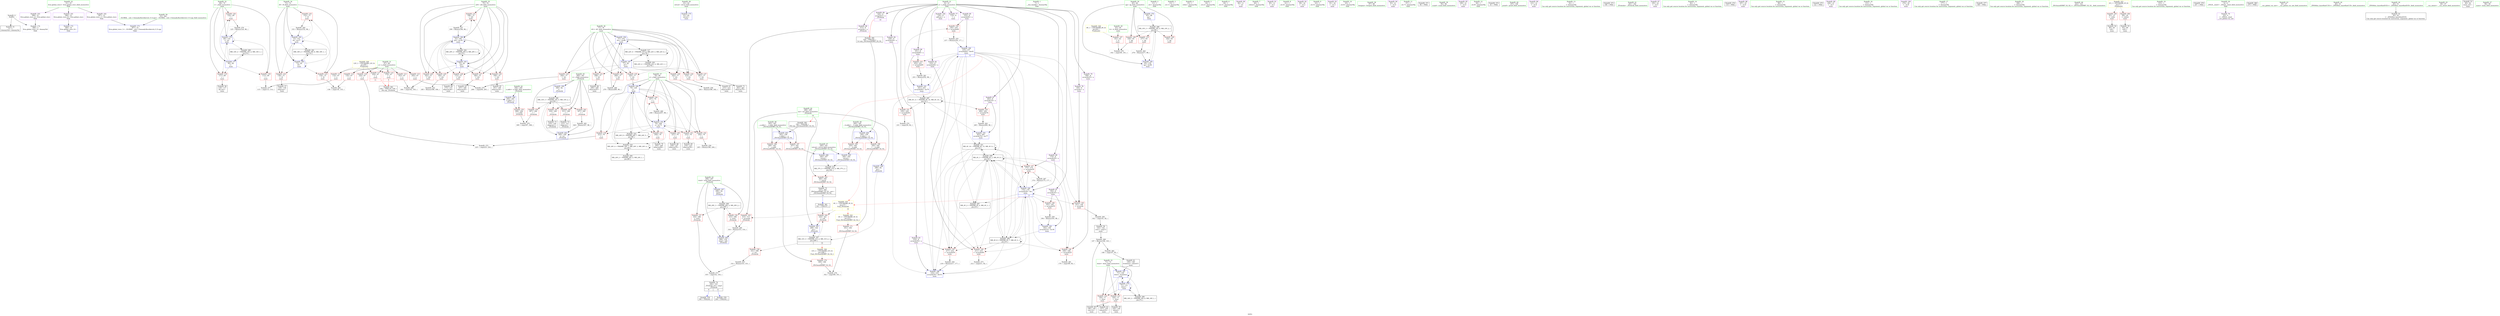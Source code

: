 digraph "SVFG" {
	label="SVFG";

	Node0x55b899329080 [shape=record,color=grey,label="{NodeID: 0\nNullPtr}"];
	Node0x55b899329080 -> Node0x55b89934b240[style=solid];
	Node0x55b899329080 -> Node0x55b8993527a0[style=solid];
	Node0x55b89935af40 [shape=record,color=grey,label="{NodeID: 277\n115 = cmp(113, 114, )\n}"];
	Node0x55b89934d8d0 [shape=record,color=blue,label="{NodeID: 194\n77\<--270\ni41\<--inc80\nmain\n}"];
	Node0x55b89934d8d0 -> Node0x55b899350520[style=dashed];
	Node0x55b89934d8d0 -> Node0x55b8993505f0[style=dashed];
	Node0x55b89934d8d0 -> Node0x55b8993506c0[style=dashed];
	Node0x55b89934d8d0 -> Node0x55b899350790[style=dashed];
	Node0x55b89934d8d0 -> Node0x55b899350860[style=dashed];
	Node0x55b89934d8d0 -> Node0x55b899350930[style=dashed];
	Node0x55b89934d8d0 -> Node0x55b899350a00[style=dashed];
	Node0x55b89934d8d0 -> Node0x55b89934d8d0[style=dashed];
	Node0x55b89934d8d0 -> Node0x55b89936f0b0[style=dashed];
	Node0x55b89934ac40 [shape=record,color=red,label="{NodeID: 111\n114\<--67\n\<--n\nmain\n}"];
	Node0x55b89934ac40 -> Node0x55b89935af40[style=solid];
	Node0x55b899348e50 [shape=record,color=green,label="{NodeID: 28\n61\<--62\nretval\<--retval_field_insensitive\nmain\n}"];
	Node0x55b899348e50 -> Node0x55b8993528a0[style=solid];
	Node0x55b899350ad0 [shape=record,color=red,label="{NodeID: 139\n223\<--79\n\<--j\nmain\n}"];
	Node0x55b899350ad0 -> Node0x55b89935a7c0[style=solid];
	Node0x55b89934b6b0 [shape=record,color=black,label="{NodeID: 56\n118\<--117\nidx.ext\<--\nmain\n}"];
	Node0x55b899352190 [shape=record,color=red,label="{NodeID: 167\n357\<--342\n\<--__a.addr\n_ZSt3maxIiERKT_S2_S2_\n}"];
	Node0x55b899352190 -> Node0x55b89934e290[style=solid];
	Node0x55b89934cd70 [shape=record,color=purple,label="{NodeID: 84\n229\<--8\narrayidx56\<--a\nmain\n}"];
	Node0x55b89934cd70 -> Node0x55b899351490[style=solid];
	Node0x55b899327fb0 [shape=record,color=green,label="{NodeID: 1\n7\<--1\n__dso_handle\<--dummyObj\nGlob }"];
	Node0x55b89935b0c0 [shape=record,color=grey,label="{NodeID: 278\n102 = cmp(100, 101, )\n}"];
	Node0x55b89934d9a0 [shape=record,color=blue,label="{NodeID: 195\n65\<--278\nqq\<--inc84\nmain\n}"];
	Node0x55b89934d9a0 -> Node0x55b899365bb0[style=dashed];
	Node0x55b89934ad10 [shape=record,color=red,label="{NodeID: 112\n135\<--67\n\<--n\nmain\n}"];
	Node0x55b89934ad10 -> Node0x55b89935b9c0[style=solid];
	Node0x55b899348f20 [shape=record,color=green,label="{NodeID: 29\n63\<--64\ntt\<--tt_field_insensitive\nmain\n}"];
	Node0x55b899348f20 -> Node0x55b89934a900[style=solid];
	Node0x55b89936b9b0 [shape=record,color=black,label="{NodeID: 306\nMR_33V_3 = PHI(MR_33V_4, MR_33V_2, )\npts\{301 \}\n}"];
	Node0x55b89936b9b0 -> Node0x55b899351b10[style=dashed];
	Node0x55b89936b9b0 -> Node0x55b899351be0[style=dashed];
	Node0x55b89936b9b0 -> Node0x55b899351cb0[style=dashed];
	Node0x55b89936b9b0 -> Node0x55b899351d80[style=dashed];
	Node0x55b89936b9b0 -> Node0x55b89934df50[style=dashed];
	Node0x55b899350ba0 [shape=record,color=red,label="{NodeID: 140\n227\<--79\n\<--j\nmain\n}"];
	Node0x55b899350ba0 -> Node0x55b89934c070[style=solid];
	Node0x55b89934b780 [shape=record,color=black,label="{NodeID: 57\n139\<--138\nidxprom\<--\nmain\n}"];
	Node0x55b899352260 [shape=record,color=red,label="{NodeID: 168\n350\<--344\n\<--__b.addr\n_ZSt3maxIiERKT_S2_S2_\n}"];
	Node0x55b899352260 -> Node0x55b8993524d0[style=solid];
	Node0x55b89934ce40 [shape=record,color=purple,label="{NodeID: 85\n235\<--8\narrayidx60\<--a\nmain\n}"];
	Node0x55b89934ce40 -> Node0x55b899351560[style=solid];
	Node0x55b89934ce40 -> Node0x55b8993534d0[style=solid];
	Node0x55b899328040 [shape=record,color=green,label="{NodeID: 2\n11\<--1\n.str\<--dummyObj\nGlob }"];
	Node0x55b89935b240 [shape=record,color=grey,label="{NodeID: 279\n309 = cmp(307, 308, )\n}"];
	Node0x55b89934da70 [shape=record,color=blue,label="{NodeID: 196\n294\<--293\nn.addr\<--n\n_Z5checki\n}"];
	Node0x55b89934da70 -> Node0x55b8993517d0[style=dashed];
	Node0x55b89934ade0 [shape=record,color=red,label="{NodeID: 113\n163\<--67\n\<--n\nmain\n}"];
	Node0x55b89934ade0 -> Node0x55b89935b3c0[style=solid];
	Node0x55b899348ff0 [shape=record,color=green,label="{NodeID: 30\n65\<--66\nqq\<--qq_field_insensitive\nmain\n}"];
	Node0x55b899348ff0 -> Node0x55b89934a9d0[style=solid];
	Node0x55b899348ff0 -> Node0x55b89934aaa0[style=solid];
	Node0x55b899348ff0 -> Node0x55b89934ab70[style=solid];
	Node0x55b899348ff0 -> Node0x55b899352970[style=solid];
	Node0x55b899348ff0 -> Node0x55b89934d9a0[style=solid];
	Node0x55b89936beb0 [shape=record,color=black,label="{NodeID: 307\nMR_31V_3 = PHI(MR_31V_4, MR_31V_2, )\npts\{299 \}\n|{|<s3>14}}"];
	Node0x55b89936beb0 -> Node0x55b899351a40[style=dashed];
	Node0x55b89936beb0 -> Node0x55b899351f20[style=dashed];
	Node0x55b89936beb0 -> Node0x55b89934de80[style=dashed];
	Node0x55b89936beb0:s3 -> Node0x55b899372bb0[style=dashed,color=red];
	Node0x55b899350c70 [shape=record,color=red,label="{NodeID: 141\n233\<--79\n\<--j\nmain\n}"];
	Node0x55b899350c70 -> Node0x55b89934c140[style=solid];
	Node0x55b89934b850 [shape=record,color=black,label="{NodeID: 58\n143\<--142\nconv\<--cmp13\nmain\n}"];
	Node0x55b89934b850 -> Node0x55b89934f680[style=solid];
	Node0x55b899372370 [shape=record,color=yellow,style=double,label="{NodeID: 335\n4V_1 = ENCHI(MR_4V_0)\npts\{10 \}\nFun[_Z5checki]|{|<s2>14}}"];
	Node0x55b899372370 -> Node0x55b899351e50[style=dashed];
	Node0x55b899372370 -> Node0x55b899351f20[style=dashed];
	Node0x55b899372370:s2 -> Node0x55b899372ad0[style=dashed,color=red];
	Node0x55b8993579b0 [shape=record,color=grey,label="{NodeID: 252\n185 = Binary(186, 184, )\n}"];
	Node0x55b899352330 [shape=record,color=red,label="{NodeID: 169\n354\<--344\n\<--__b.addr\n_ZSt3maxIiERKT_S2_S2_\n}"];
	Node0x55b899352330 -> Node0x55b89934e1c0[style=solid];
	Node0x55b89934cf10 [shape=record,color=purple,label="{NodeID: 86\n251\<--8\narrayidx69\<--a\nmain\n}"];
	Node0x55b89934cf10 -> Node0x55b899351630[style=solid];
	Node0x55b89934cf10 -> Node0x55b8993535a0[style=solid];
	Node0x55b8993280d0 [shape=record,color=green,label="{NodeID: 3\n13\<--1\n.str.1\<--dummyObj\nGlob }"];
	Node0x55b89935b3c0 [shape=record,color=grey,label="{NodeID: 280\n164 = cmp(162, 163, )\n}"];
	Node0x55b89934db40 [shape=record,color=blue,label="{NodeID: 197\n296\<--82\ntotal\<--\n_Z5checki\n}"];
	Node0x55b89934db40 -> Node0x55b89936c3b0[style=dashed];
	Node0x55b89934aeb0 [shape=record,color=red,label="{NodeID: 114\n179\<--67\n\<--n\nmain\n|{<s0>9}}"];
	Node0x55b89934aeb0:s0 -> Node0x55b899385580[style=solid,color=red];
	Node0x55b8993490c0 [shape=record,color=green,label="{NodeID: 31\n67\<--68\nn\<--n_field_insensitive\nmain\n}"];
	Node0x55b8993490c0 -> Node0x55b89934ac40[style=solid];
	Node0x55b8993490c0 -> Node0x55b89934ad10[style=solid];
	Node0x55b8993490c0 -> Node0x55b89934ade0[style=solid];
	Node0x55b8993490c0 -> Node0x55b89934aeb0[style=solid];
	Node0x55b8993490c0 -> Node0x55b89934f750[style=solid];
	Node0x55b8993490c0 -> Node0x55b89934f820[style=solid];
	Node0x55b8993490c0 -> Node0x55b89934f8f0[style=solid];
	Node0x55b89936c3b0 [shape=record,color=black,label="{NodeID: 308\nMR_29V_3 = PHI(MR_29V_4, MR_29V_2, )\npts\{297 \}\n}"];
	Node0x55b89936c3b0 -> Node0x55b8993518a0[style=dashed];
	Node0x55b89936c3b0 -> Node0x55b899351970[style=dashed];
	Node0x55b89936c3b0 -> Node0x55b89934ddb0[style=dashed];
	Node0x55b899350d40 [shape=record,color=red,label="{NodeID: 142\n244\<--79\n\<--j\nmain\n}"];
	Node0x55b899350d40 -> Node0x55b899357fb0[style=solid];
	Node0x55b89934b920 [shape=record,color=black,label="{NodeID: 59\n145\<--144\ntobool\<--\nmain\n}"];
	Node0x55b899357b30 [shape=record,color=grey,label="{NodeID: 253\n332 = Binary(333, 331, )\n}"];
	Node0x55b899357b30 -> Node0x55b89935a640[style=solid];
	Node0x55b899352400 [shape=record,color=red,label="{NodeID: 170\n349\<--348\n\<--\n_ZSt3maxIiERKT_S2_S2_\n}"];
	Node0x55b899352400 -> Node0x55b89935adc0[style=solid];
	Node0x55b89934cfe0 [shape=record,color=purple,label="{NodeID: 87\n263\<--8\narrayidx76\<--a\nmain\n}"];
	Node0x55b89934cfe0 -> Node0x55b899351700[style=solid];
	Node0x55b89934cfe0 -> Node0x55b89934d800[style=solid];
	Node0x55b899328160 [shape=record,color=green,label="{NodeID: 4\n15\<--1\nstdin\<--dummyObj\nGlob }"];
	Node0x55b89935b540 [shape=record,color=grey,label="{NodeID: 281\n170 = cmp(169, 82, )\n}"];
	Node0x55b89934dc10 [shape=record,color=blue,label="{NodeID: 198\n298\<--82\nmx\<--\n_Z5checki\n}"];
	Node0x55b89934dc10 -> Node0x55b89936beb0[style=dashed];
	Node0x55b89934f750 [shape=record,color=red,label="{NodeID: 115\n205\<--67\n\<--n\nmain\n}"];
	Node0x55b89934f750 -> Node0x55b89935ac40[style=solid];
	Node0x55b899349190 [shape=record,color=green,label="{NodeID: 32\n69\<--70\ni\<--i_field_insensitive\nmain\n}"];
	Node0x55b899349190 -> Node0x55b89934f9c0[style=solid];
	Node0x55b899349190 -> Node0x55b89934fa90[style=solid];
	Node0x55b899349190 -> Node0x55b89934fb60[style=solid];
	Node0x55b899349190 -> Node0x55b899352a40[style=solid];
	Node0x55b899349190 -> Node0x55b899352b10[style=solid];
	Node0x55b899350e10 [shape=record,color=red,label="{NodeID: 143\n249\<--79\n\<--j\nmain\n}"];
	Node0x55b899350e10 -> Node0x55b89934c210[style=solid];
	Node0x55b89934b9f0 [shape=record,color=black,label="{NodeID: 60\n146\<--144\nconv14\<--\nmain\n}"];
	Node0x55b89934b9f0 -> Node0x55b89934f680[style=solid];
	Node0x55b899357cb0 [shape=record,color=grey,label="{NodeID: 254\n218 = Binary(217, 177, )\n}"];
	Node0x55b899357cb0 -> Node0x55b899353330[style=solid];
	Node0x55b8993524d0 [shape=record,color=red,label="{NodeID: 171\n351\<--350\n\<--\n_ZSt3maxIiERKT_S2_S2_\n}"];
	Node0x55b8993524d0 -> Node0x55b89935adc0[style=solid];
	Node0x55b89934d0b0 [shape=record,color=purple,label="{NodeID: 88\n313\<--8\narrayidx\<--a\n_Z5checki\n}"];
	Node0x55b89934d0b0 -> Node0x55b899351e50[style=solid];
	Node0x55b8993281f0 [shape=record,color=green,label="{NodeID: 5\n16\<--1\n.str.2\<--dummyObj\nGlob }"];
	Node0x55b89935b6c0 [shape=record,color=grey,label="{NodeID: 282\n148 = cmp(147, 82, )\n}"];
	Node0x55b89935b6c0 -> Node0x55b89934bac0[style=solid];
	Node0x55b89934dce0 [shape=record,color=blue,label="{NodeID: 199\n300\<--82\ni\<--\n_Z5checki\n}"];
	Node0x55b89934dce0 -> Node0x55b89936b9b0[style=dashed];
	Node0x55b89934f820 [shape=record,color=red,label="{NodeID: 116\n224\<--67\n\<--n\nmain\n}"];
	Node0x55b89934f820 -> Node0x55b89935a7c0[style=solid];
	Node0x55b899349260 [shape=record,color=green,label="{NodeID: 33\n71\<--72\ndone\<--done_field_insensitive\nmain\n}"];
	Node0x55b899349260 -> Node0x55b89934fc30[style=solid];
	Node0x55b899349260 -> Node0x55b89934fd00[style=solid];
	Node0x55b899349260 -> Node0x55b899352be0[style=solid];
	Node0x55b899349260 -> Node0x55b899352d80[style=solid];
	Node0x55b899350ee0 [shape=record,color=red,label="{NodeID: 144\n257\<--79\n\<--j\nmain\n}"];
	Node0x55b899350ee0 -> Node0x55b89934ea80[style=solid];
	Node0x55b89934bac0 [shape=record,color=black,label="{NodeID: 61\n149\<--148\nfrombool\<--tobool15\nmain\n}"];
	Node0x55b89934bac0 -> Node0x55b899352d80[style=solid];
	Node0x55b899357e30 [shape=record,color=grey,label="{NodeID: 255\n237 = Binary(236, 177, )\n}"];
	Node0x55b899357e30 -> Node0x55b8993534d0[style=solid];
	Node0x55b8993525a0 [shape=record,color=blue,label="{NodeID: 172\n366\<--32\nllvm.global_ctors_0\<--\nGlob }"];
	Node0x55b89934d180 [shape=record,color=purple,label="{NodeID: 89\n320\<--8\narrayidx2\<--a\n_Z5checki\n|{<s0>14}}"];
	Node0x55b89934d180:s0 -> Node0x55b8993858a0[style=solid,color=red];
	Node0x55b899347ba0 [shape=record,color=green,label="{NodeID: 6\n18\<--1\n.str.3\<--dummyObj\nGlob }"];
	Node0x55b89935b840 [shape=record,color=grey,label="{NodeID: 283\n142 = cmp(141, 82, )\n}"];
	Node0x55b89935b840 -> Node0x55b89934b850[style=solid];
	Node0x55b89934ddb0 [shape=record,color=blue,label="{NodeID: 200\n296\<--316\ntotal\<--add\n_Z5checki\n}"];
	Node0x55b89934ddb0 -> Node0x55b89936c3b0[style=dashed];
	Node0x55b89934f8f0 [shape=record,color=red,label="{NodeID: 117\n239\<--67\n\<--n\nmain\n|{<s0>11}}"];
	Node0x55b89934f8f0:s0 -> Node0x55b899385580[style=solid,color=red];
	Node0x55b899349330 [shape=record,color=green,label="{NodeID: 34\n73\<--74\ni9\<--i9_field_insensitive\nmain\n}"];
	Node0x55b899349330 -> Node0x55b89934fdd0[style=solid];
	Node0x55b899349330 -> Node0x55b89934fea0[style=solid];
	Node0x55b899349330 -> Node0x55b89934ff70[style=solid];
	Node0x55b899349330 -> Node0x55b899352cb0[style=solid];
	Node0x55b899349330 -> Node0x55b899352e50[style=solid];
	Node0x55b899350fb0 [shape=record,color=red,label="{NodeID: 145\n141\<--140\n\<--arrayidx\nmain\n}"];
	Node0x55b899350fb0 -> Node0x55b89935b840[style=solid];
	Node0x55b89934bb90 [shape=record,color=black,label="{NodeID: 62\n157\<--156\ntobool19\<--\nmain\n}"];
	Node0x55b899357fb0 [shape=record,color=grey,label="{NodeID: 256\n245 = Binary(186, 244, )\n}"];
	Node0x55b8993526a0 [shape=record,color=blue,label="{NodeID: 173\n367\<--33\nllvm.global_ctors_1\<--_GLOBAL__sub_I_Gennady.Korotkevich_0_0.cpp\nGlob }"];
	Node0x55b89934d250 [shape=record,color=purple,label="{NodeID: 90\n84\<--11\n\<--.str\nmain\n}"];
	Node0x55b899347c30 [shape=record,color=green,label="{NodeID: 7\n20\<--1\nstdout\<--dummyObj\nGlob }"];
	Node0x55b89935b9c0 [shape=record,color=grey,label="{NodeID: 284\n136 = cmp(134, 135, )\n}"];
	Node0x55b89934de80 [shape=record,color=blue,label="{NodeID: 201\n298\<--324\nmx\<--\n_Z5checki\n}"];
	Node0x55b89934de80 -> Node0x55b89936beb0[style=dashed];
	Node0x55b89934f9c0 [shape=record,color=red,label="{NodeID: 118\n113\<--69\n\<--i\nmain\n}"];
	Node0x55b89934f9c0 -> Node0x55b89935af40[style=solid];
	Node0x55b899349400 [shape=record,color=green,label="{NodeID: 35\n75\<--76\ni20\<--i20_field_insensitive\nmain\n}"];
	Node0x55b899349400 -> Node0x55b899350040[style=solid];
	Node0x55b899349400 -> Node0x55b899350110[style=solid];
	Node0x55b899349400 -> Node0x55b8993501e0[style=solid];
	Node0x55b899349400 -> Node0x55b8993502b0[style=solid];
	Node0x55b899349400 -> Node0x55b899350380[style=solid];
	Node0x55b899349400 -> Node0x55b899350450[style=solid];
	Node0x55b899349400 -> Node0x55b899352f20[style=solid];
	Node0x55b899349400 -> Node0x55b899353190[style=solid];
	Node0x55b89936d7b0 [shape=record,color=black,label="{NodeID: 312\nMR_37V_3 = PHI(MR_37V_4, MR_37V_2, )\npts\{341 \}\n}"];
	Node0x55b89936d7b0 -> Node0x55b899351ff0[style=dashed];
	Node0x55b899351080 [shape=record,color=red,label="{NodeID: 146\n169\<--168\n\<--arrayidx25\nmain\n}"];
	Node0x55b899351080 -> Node0x55b89935b540[style=solid];
	Node0x55b89934bc60 [shape=record,color=black,label="{NodeID: 63\n167\<--166\nidxprom24\<--\nmain\n}"];
	Node0x55b899358130 [shape=record,color=grey,label="{NodeID: 257\n199 = Binary(198, 98, )\n}"];
	Node0x55b899358130 -> Node0x55b899353190[style=solid];
	Node0x55b8993527a0 [shape=record,color=blue, style = dotted,label="{NodeID: 174\n368\<--3\nllvm.global_ctors_2\<--dummyVal\nGlob }"];
	Node0x55b89934d320 [shape=record,color=purple,label="{NodeID: 91\n85\<--13\n\<--.str.1\nmain\n}"];
	Node0x55b899347cc0 [shape=record,color=green,label="{NodeID: 8\n21\<--1\n.str.4\<--dummyObj\nGlob }"];
	Node0x55b899364cb0 [shape=record,color=black,label="{NodeID: 285\nMR_4V_11 = PHI(MR_4V_14, MR_4V_10, )\npts\{10 \}\n}"];
	Node0x55b899364cb0 -> Node0x55b899351490[style=dashed];
	Node0x55b899364cb0 -> Node0x55b899351560[style=dashed];
	Node0x55b899364cb0 -> Node0x55b899351700[style=dashed];
	Node0x55b899364cb0 -> Node0x55b8993534d0[style=dashed];
	Node0x55b899364cb0 -> Node0x55b89934d800[style=dashed];
	Node0x55b899364cb0 -> Node0x55b899364cb0[style=dashed];
	Node0x55b89934df50 [shape=record,color=blue,label="{NodeID: 202\n300\<--328\ni\<--inc\n_Z5checki\n}"];
	Node0x55b89934df50 -> Node0x55b89936b9b0[style=dashed];
	Node0x55b89934fa90 [shape=record,color=red,label="{NodeID: 119\n117\<--69\n\<--i\nmain\n}"];
	Node0x55b89934fa90 -> Node0x55b89934b6b0[style=solid];
	Node0x55b8993494d0 [shape=record,color=green,label="{NodeID: 36\n77\<--78\ni41\<--i41_field_insensitive\nmain\n}"];
	Node0x55b8993494d0 -> Node0x55b899350520[style=solid];
	Node0x55b8993494d0 -> Node0x55b8993505f0[style=solid];
	Node0x55b8993494d0 -> Node0x55b8993506c0[style=solid];
	Node0x55b8993494d0 -> Node0x55b899350790[style=solid];
	Node0x55b8993494d0 -> Node0x55b899350860[style=solid];
	Node0x55b8993494d0 -> Node0x55b899350930[style=solid];
	Node0x55b8993494d0 -> Node0x55b899350a00[style=solid];
	Node0x55b8993494d0 -> Node0x55b899353260[style=solid];
	Node0x55b8993494d0 -> Node0x55b89934d8d0[style=solid];
	Node0x55b899351150 [shape=record,color=red,label="{NodeID: 147\n175\<--174\n\<--arrayidx29\nmain\n}"];
	Node0x55b899351150 -> Node0x55b89934f500[style=solid];
	Node0x55b89934bd30 [shape=record,color=black,label="{NodeID: 64\n173\<--172\nidxprom28\<--\nmain\n}"];
	Node0x55b89934e780 [shape=record,color=grey,label="{NodeID: 258\n243 = Binary(186, 242, )\n}"];
	Node0x55b8993528a0 [shape=record,color=blue,label="{NodeID: 175\n61\<--82\nretval\<--\nmain\n}"];
	Node0x55b89934d3f0 [shape=record,color=purple,label="{NodeID: 92\n90\<--16\n\<--.str.2\nmain\n}"];
	Node0x55b899347d50 [shape=record,color=green,label="{NodeID: 9\n23\<--1\n.str.5\<--dummyObj\nGlob }"];
	Node0x55b89934e020 [shape=record,color=blue,label="{NodeID: 203\n342\<--338\n__a.addr\<--__a\n_ZSt3maxIiERKT_S2_S2_\n}"];
	Node0x55b89934e020 -> Node0x55b8993520c0[style=dashed];
	Node0x55b89934e020 -> Node0x55b899352190[style=dashed];
	Node0x55b89934fb60 [shape=record,color=red,label="{NodeID: 120\n124\<--69\n\<--i\nmain\n}"];
	Node0x55b89934fb60 -> Node0x55b89935a4c0[style=solid];
	Node0x55b8993495a0 [shape=record,color=green,label="{NodeID: 37\n79\<--80\nj\<--j_field_insensitive\nmain\n}"];
	Node0x55b8993495a0 -> Node0x55b899350ad0[style=solid];
	Node0x55b8993495a0 -> Node0x55b899350ba0[style=solid];
	Node0x55b8993495a0 -> Node0x55b899350c70[style=solid];
	Node0x55b8993495a0 -> Node0x55b899350d40[style=solid];
	Node0x55b8993495a0 -> Node0x55b899350e10[style=solid];
	Node0x55b8993495a0 -> Node0x55b899350ee0[style=solid];
	Node0x55b8993495a0 -> Node0x55b899353400[style=solid];
	Node0x55b8993495a0 -> Node0x55b89934d730[style=solid];
	Node0x55b899351220 [shape=record,color=red,label="{NodeID: 148\n193\<--192\n\<--arrayidx35\nmain\n}"];
	Node0x55b899351220 -> Node0x55b89934e900[style=solid];
	Node0x55b89934be00 [shape=record,color=black,label="{NodeID: 65\n191\<--190\nidxprom34\<--\nmain\n}"];
	Node0x55b89934e900 [shape=record,color=grey,label="{NodeID: 259\n194 = Binary(193, 98, )\n}"];
	Node0x55b89934e900 -> Node0x55b8993530c0[style=solid];
	Node0x55b899352970 [shape=record,color=blue,label="{NodeID: 176\n65\<--98\nqq\<--\nmain\n}"];
	Node0x55b899352970 -> Node0x55b899365bb0[style=dashed];
	Node0x55b89934d4c0 [shape=record,color=purple,label="{NodeID: 93\n91\<--18\n\<--.str.3\nmain\n}"];
	Node0x55b899347de0 [shape=record,color=green,label="{NodeID: 10\n25\<--1\n.str.6\<--dummyObj\nGlob }"];
	Node0x55b8993656b0 [shape=record,color=black,label="{NodeID: 287\nMR_4V_2 = PHI(MR_4V_4, MR_4V_1, )\npts\{10 \}\n}"];
	Node0x55b8993656b0 -> Node0x55b8993692b0[style=dashed];
	Node0x55b89934e0f0 [shape=record,color=blue,label="{NodeID: 204\n344\<--339\n__b.addr\<--__b\n_ZSt3maxIiERKT_S2_S2_\n}"];
	Node0x55b89934e0f0 -> Node0x55b899352260[style=dashed];
	Node0x55b89934e0f0 -> Node0x55b899352330[style=dashed];
	Node0x55b89934fc30 [shape=record,color=red,label="{NodeID: 121\n144\<--71\n\<--done\nmain\n}"];
	Node0x55b89934fc30 -> Node0x55b89934b920[style=solid];
	Node0x55b89934fc30 -> Node0x55b89934b9f0[style=solid];
	Node0x55b899349670 [shape=record,color=green,label="{NodeID: 38\n87\<--88\nfreopen\<--freopen_field_insensitive\n}"];
	Node0x55b8993512f0 [shape=record,color=red,label="{NodeID: 149\n211\<--210\n\<--arrayidx46\nmain\n}"];
	Node0x55b8993512f0 -> Node0x55b89935a940[style=solid];
	Node0x55b89934bed0 [shape=record,color=black,label="{NodeID: 66\n209\<--208\nidxprom45\<--\nmain\n}"];
	Node0x55b899372ad0 [shape=record,color=yellow,style=double,label="{NodeID: 343\n4V_1 = ENCHI(MR_4V_0)\npts\{10 \}\nFun[_ZSt3maxIiERKT_S2_S2_]}"];
	Node0x55b899372ad0 -> Node0x55b8993524d0[style=dashed];
	Node0x55b89934ea80 [shape=record,color=grey,label="{NodeID: 260\n258 = Binary(257, 98, )\n}"];
	Node0x55b89934ea80 -> Node0x55b89934d730[style=solid];
	Node0x55b899352a40 [shape=record,color=blue,label="{NodeID: 177\n69\<--82\ni\<--\nmain\n}"];
	Node0x55b899352a40 -> Node0x55b89934f9c0[style=dashed];
	Node0x55b899352a40 -> Node0x55b89934fa90[style=dashed];
	Node0x55b899352a40 -> Node0x55b89934fb60[style=dashed];
	Node0x55b899352a40 -> Node0x55b899352b10[style=dashed];
	Node0x55b899352a40 -> Node0x55b8993660b0[style=dashed];
	Node0x55b89934d590 [shape=record,color=purple,label="{NodeID: 94\n93\<--21\n\<--.str.4\nmain\n}"];
	Node0x55b899347e70 [shape=record,color=green,label="{NodeID: 11\n27\<--1\n.str.7\<--dummyObj\nGlob }"];
	Node0x55b899036550 [shape=record,color=black,label="{NodeID: 371\n94 = PHI()\n}"];
	Node0x55b899365bb0 [shape=record,color=black,label="{NodeID: 288\nMR_10V_3 = PHI(MR_10V_4, MR_10V_2, )\npts\{66 \}\n}"];
	Node0x55b899365bb0 -> Node0x55b89934a9d0[style=dashed];
	Node0x55b899365bb0 -> Node0x55b89934aaa0[style=dashed];
	Node0x55b899365bb0 -> Node0x55b89934ab70[style=dashed];
	Node0x55b899365bb0 -> Node0x55b89934d9a0[style=dashed];
	Node0x55b89934e1c0 [shape=record,color=blue,label="{NodeID: 205\n340\<--354\nretval\<--\n_ZSt3maxIiERKT_S2_S2_\n}"];
	Node0x55b89934e1c0 -> Node0x55b89936d7b0[style=dashed];
	Node0x55b89934fd00 [shape=record,color=red,label="{NodeID: 122\n156\<--71\n\<--done\nmain\n}"];
	Node0x55b89934fd00 -> Node0x55b89934bb90[style=solid];
	Node0x55b899349770 [shape=record,color=green,label="{NodeID: 39\n95\<--96\nscanf\<--scanf_field_insensitive\n}"];
	Node0x55b8993513c0 [shape=record,color=red,label="{NodeID: 150\n217\<--216\n\<--arrayidx50\nmain\n}"];
	Node0x55b8993513c0 -> Node0x55b899357cb0[style=solid];
	Node0x55b89934bfa0 [shape=record,color=black,label="{NodeID: 67\n215\<--214\nidxprom49\<--\nmain\n}"];
	Node0x55b899372bb0 [shape=record,color=yellow,style=double,label="{NodeID: 344\n31V_1 = ENCHI(MR_31V_0)\npts\{299 \}\nFun[_ZSt3maxIiERKT_S2_S2_]}"];
	Node0x55b899372bb0 -> Node0x55b899352400[style=dashed];
	Node0x55b89934ec00 [shape=record,color=grey,label="{NodeID: 261\n253 = Binary(252, 98, )\n}"];
	Node0x55b89934ec00 -> Node0x55b8993535a0[style=solid];
	Node0x55b899352b10 [shape=record,color=blue,label="{NodeID: 178\n69\<--125\ni\<--inc\nmain\n}"];
	Node0x55b899352b10 -> Node0x55b89934f9c0[style=dashed];
	Node0x55b899352b10 -> Node0x55b89934fa90[style=dashed];
	Node0x55b899352b10 -> Node0x55b89934fb60[style=dashed];
	Node0x55b899352b10 -> Node0x55b899352b10[style=dashed];
	Node0x55b899352b10 -> Node0x55b8993660b0[style=dashed];
	Node0x55b89934d660 [shape=record,color=purple,label="{NodeID: 95\n109\<--21\n\<--.str.4\nmain\n}"];
	Node0x55b899347f00 [shape=record,color=green,label="{NodeID: 12\n29\<--1\n.str.8\<--dummyObj\nGlob }"];
	Node0x55b899384a50 [shape=record,color=black,label="{NodeID: 372\n43 = PHI()\n}"];
	Node0x55b8993660b0 [shape=record,color=black,label="{NodeID: 289\nMR_14V_2 = PHI(MR_14V_4, MR_14V_1, )\npts\{70 \}\n}"];
	Node0x55b8993660b0 -> Node0x55b899352a40[style=dashed];
	Node0x55b89934e290 [shape=record,color=blue,label="{NodeID: 206\n340\<--357\nretval\<--\n_ZSt3maxIiERKT_S2_S2_\n}"];
	Node0x55b89934e290 -> Node0x55b89936d7b0[style=dashed];
	Node0x55b89934fdd0 [shape=record,color=red,label="{NodeID: 123\n134\<--73\n\<--i9\nmain\n}"];
	Node0x55b89934fdd0 -> Node0x55b89935b9c0[style=solid];
	Node0x55b899349870 [shape=record,color=green,label="{NodeID: 40\n107\<--108\nprintf\<--printf_field_insensitive\n}"];
	Node0x55b89936f0b0 [shape=record,color=black,label="{NodeID: 317\nMR_22V_4 = PHI(MR_22V_6, MR_22V_3, MR_22V_4, )\npts\{78 \}\n}"];
	Node0x55b89936f0b0 -> Node0x55b899353260[style=dashed];
	Node0x55b89936f0b0 -> Node0x55b8993674b0[style=dashed];
	Node0x55b89936f0b0 -> Node0x55b89936f0b0[style=dashed];
	Node0x55b899351490 [shape=record,color=red,label="{NodeID: 151\n230\<--229\n\<--arrayidx56\nmain\n}"];
	Node0x55b899351490 -> Node0x55b89935aac0[style=solid];
	Node0x55b89934c070 [shape=record,color=black,label="{NodeID: 68\n228\<--227\nidxprom55\<--\nmain\n}"];
	Node0x55b89934ed80 [shape=record,color=grey,label="{NodeID: 262\n265 = Binary(264, 98, )\n}"];
	Node0x55b89934ed80 -> Node0x55b89934d800[style=solid];
	Node0x55b899352be0 [shape=record,color=blue,label="{NodeID: 179\n71\<--131\ndone\<--\nmain\n}"];
	Node0x55b899352be0 -> Node0x55b89934fc30[style=dashed];
	Node0x55b899352be0 -> Node0x55b89934fd00[style=dashed];
	Node0x55b899352be0 -> Node0x55b899352be0[style=dashed];
	Node0x55b899352be0 -> Node0x55b899352d80[style=dashed];
	Node0x55b899352be0 -> Node0x55b8993665b0[style=dashed];
	Node0x55b899349f80 [shape=record,color=purple,label="{NodeID: 96\n121\<--21\n\<--.str.4\nmain\n}"];
	Node0x55b899347f90 [shape=record,color=green,label="{NodeID: 13\n32\<--1\n\<--dummyObj\nCan only get source location for instruction, argument, global var or function.}"];
	Node0x55b899384b50 [shape=record,color=black,label="{NodeID: 373\n106 = PHI()\n}"];
	Node0x55b8993665b0 [shape=record,color=black,label="{NodeID: 290\nMR_16V_2 = PHI(MR_16V_6, MR_16V_1, )\npts\{72 \}\n}"];
	Node0x55b8993665b0 -> Node0x55b899352be0[style=dashed];
	Node0x55b89934fea0 [shape=record,color=red,label="{NodeID: 124\n138\<--73\n\<--i9\nmain\n}"];
	Node0x55b89934fea0 -> Node0x55b89934b780[style=solid];
	Node0x55b899349970 [shape=record,color=green,label="{NodeID: 41\n181\<--182\n_Z5checki\<--_Z5checki_field_insensitive\n}"];
	Node0x55b89936f5b0 [shape=record,color=black,label="{NodeID: 318\nMR_24V_4 = PHI(MR_24V_7, MR_24V_3, MR_24V_4, )\npts\{80 \}\n}"];
	Node0x55b89936f5b0 -> Node0x55b899353400[style=dashed];
	Node0x55b89936f5b0 -> Node0x55b8993679b0[style=dashed];
	Node0x55b89936f5b0 -> Node0x55b89936f5b0[style=dashed];
	Node0x55b89936f5b0 -> Node0x55b8993709b0[style=dashed];
	Node0x55b899351560 [shape=record,color=red,label="{NodeID: 152\n236\<--235\n\<--arrayidx60\nmain\n}"];
	Node0x55b899351560 -> Node0x55b899357e30[style=solid];
	Node0x55b89934c140 [shape=record,color=black,label="{NodeID: 69\n234\<--233\nidxprom59\<--\nmain\n}"];
	Node0x55b89934ef00 [shape=record,color=grey,label="{NodeID: 263\n278 = Binary(277, 98, )\n}"];
	Node0x55b89934ef00 -> Node0x55b89934d9a0[style=solid];
	Node0x55b899352cb0 [shape=record,color=blue,label="{NodeID: 180\n73\<--82\ni9\<--\nmain\n}"];
	Node0x55b899352cb0 -> Node0x55b89934fdd0[style=dashed];
	Node0x55b899352cb0 -> Node0x55b89934fea0[style=dashed];
	Node0x55b899352cb0 -> Node0x55b89934ff70[style=dashed];
	Node0x55b899352cb0 -> Node0x55b899352cb0[style=dashed];
	Node0x55b899352cb0 -> Node0x55b899352e50[style=dashed];
	Node0x55b899352cb0 -> Node0x55b899366ab0[style=dashed];
	Node0x55b89934a050 [shape=record,color=purple,label="{NodeID: 97\n105\<--23\n\<--.str.5\nmain\n}"];
	Node0x55b899348050 [shape=record,color=green,label="{NodeID: 14\n82\<--1\n\<--dummyObj\nCan only get source location for instruction, argument, global var or function.}"];
	Node0x55b899384c50 [shape=record,color=black,label="{NodeID: 374\n110 = PHI()\n}"];
	Node0x55b899366ab0 [shape=record,color=black,label="{NodeID: 291\nMR_18V_2 = PHI(MR_18V_6, MR_18V_1, )\npts\{74 \}\n}"];
	Node0x55b899366ab0 -> Node0x55b899352cb0[style=dashed];
	Node0x55b89934ff70 [shape=record,color=red,label="{NodeID: 125\n152\<--73\n\<--i9\nmain\n}"];
	Node0x55b89934ff70 -> Node0x55b89934f080[style=solid];
	Node0x55b899349a70 [shape=record,color=green,label="{NodeID: 42\n294\<--295\nn.addr\<--n.addr_field_insensitive\n_Z5checki\n}"];
	Node0x55b899349a70 -> Node0x55b8993517d0[style=solid];
	Node0x55b899349a70 -> Node0x55b89934da70[style=solid];
	Node0x55b899351630 [shape=record,color=red,label="{NodeID: 153\n252\<--251\n\<--arrayidx69\nmain\n}"];
	Node0x55b899351630 -> Node0x55b89934ec00[style=solid];
	Node0x55b89934c210 [shape=record,color=black,label="{NodeID: 70\n250\<--249\nidxprom68\<--\nmain\n}"];
	Node0x55b89934f080 [shape=record,color=grey,label="{NodeID: 264\n153 = Binary(152, 98, )\n}"];
	Node0x55b89934f080 -> Node0x55b899352e50[style=solid];
	Node0x55b899352d80 [shape=record,color=blue,label="{NodeID: 181\n71\<--149\ndone\<--frombool\nmain\n}"];
	Node0x55b899352d80 -> Node0x55b89934fc30[style=dashed];
	Node0x55b899352d80 -> Node0x55b89934fd00[style=dashed];
	Node0x55b899352d80 -> Node0x55b899352be0[style=dashed];
	Node0x55b899352d80 -> Node0x55b899352d80[style=dashed];
	Node0x55b899352d80 -> Node0x55b8993665b0[style=dashed];
	Node0x55b89934a120 [shape=record,color=purple,label="{NodeID: 98\n187\<--25\n\<--.str.6\nmain\n}"];
	Node0x55b899348150 [shape=record,color=green,label="{NodeID: 15\n98\<--1\n\<--dummyObj\nCan only get source location for instruction, argument, global var or function.}"];
	Node0x55b899384d50 [shape=record,color=black,label="{NodeID: 375\n122 = PHI()\n}"];
	Node0x55b899366fb0 [shape=record,color=black,label="{NodeID: 292\nMR_20V_2 = PHI(MR_20V_4, MR_20V_1, )\npts\{76 \}\n}"];
	Node0x55b899366fb0 -> Node0x55b899352f20[style=dashed];
	Node0x55b899366fb0 -> Node0x55b899366fb0[style=dashed];
	Node0x55b899350040 [shape=record,color=red,label="{NodeID: 126\n162\<--75\n\<--i20\nmain\n}"];
	Node0x55b899350040 -> Node0x55b89935b3c0[style=solid];
	Node0x55b899349b40 [shape=record,color=green,label="{NodeID: 43\n296\<--297\ntotal\<--total_field_insensitive\n_Z5checki\n}"];
	Node0x55b899349b40 -> Node0x55b8993518a0[style=solid];
	Node0x55b899349b40 -> Node0x55b899351970[style=solid];
	Node0x55b899349b40 -> Node0x55b89934db40[style=solid];
	Node0x55b899349b40 -> Node0x55b89934ddb0[style=solid];
	Node0x55b899351700 [shape=record,color=red,label="{NodeID: 154\n264\<--263\n\<--arrayidx76\nmain\n}"];
	Node0x55b899351700 -> Node0x55b89934ed80[style=solid];
	Node0x55b89934c2e0 [shape=record,color=black,label="{NodeID: 71\n262\<--261\nidxprom75\<--\nmain\n}"];
	Node0x55b89934f200 [shape=record,color=grey,label="{NodeID: 265\n328 = Binary(327, 98, )\n}"];
	Node0x55b89934f200 -> Node0x55b89934df50[style=solid];
	Node0x55b899352e50 [shape=record,color=blue,label="{NodeID: 182\n73\<--153\ni9\<--inc17\nmain\n}"];
	Node0x55b899352e50 -> Node0x55b89934fdd0[style=dashed];
	Node0x55b899352e50 -> Node0x55b89934fea0[style=dashed];
	Node0x55b899352e50 -> Node0x55b89934ff70[style=dashed];
	Node0x55b899352e50 -> Node0x55b899352cb0[style=dashed];
	Node0x55b899352e50 -> Node0x55b899352e50[style=dashed];
	Node0x55b899352e50 -> Node0x55b899366ab0[style=dashed];
	Node0x55b89934a1f0 [shape=record,color=purple,label="{NodeID: 99\n246\<--27\n\<--.str.7\nmain\n}"];
	Node0x55b899348250 [shape=record,color=green,label="{NodeID: 16\n131\<--1\n\<--dummyObj\nCan only get source location for instruction, argument, global var or function.}"];
	Node0x55b899384e50 [shape=record,color=black,label="{NodeID: 376\n180 = PHI(292, )\n}"];
	Node0x55b8993674b0 [shape=record,color=black,label="{NodeID: 293\nMR_22V_2 = PHI(MR_22V_4, MR_22V_1, )\npts\{78 \}\n}"];
	Node0x55b8993674b0 -> Node0x55b89936f0b0[style=dashed];
	Node0x55b899350110 [shape=record,color=red,label="{NodeID: 127\n166\<--75\n\<--i20\nmain\n}"];
	Node0x55b899350110 -> Node0x55b89934bc60[style=solid];
	Node0x55b899349c10 [shape=record,color=green,label="{NodeID: 44\n298\<--299\nmx\<--mx_field_insensitive\n_Z5checki\n|{|<s3>14}}"];
	Node0x55b899349c10 -> Node0x55b899351a40[style=solid];
	Node0x55b899349c10 -> Node0x55b89934dc10[style=solid];
	Node0x55b899349c10 -> Node0x55b89934de80[style=solid];
	Node0x55b899349c10:s3 -> Node0x55b899385790[style=solid,color=red];
	Node0x55b8993704b0 [shape=record,color=black,label="{NodeID: 321\nMR_4V_16 = PHI(MR_4V_15, MR_4V_9, )\npts\{10 \}\n}"];
	Node0x55b8993704b0 -> Node0x55b8993512f0[style=dashed];
	Node0x55b8993704b0 -> Node0x55b8993513c0[style=dashed];
	Node0x55b8993704b0 -> Node0x55b899353330[style=dashed];
	Node0x55b8993704b0 -> Node0x55b8993692b0[style=dashed];
	Node0x55b8993704b0 -> Node0x55b8993704b0[style=dashed];
	Node0x55b8993517d0 [shape=record,color=red,label="{NodeID: 155\n308\<--294\n\<--n.addr\n_Z5checki\n}"];
	Node0x55b8993517d0 -> Node0x55b89935b240[style=solid];
	Node0x55b89934c3b0 [shape=record,color=black,label="{NodeID: 72\n312\<--311\nidxprom\<--\n_Z5checki\n}"];
	Node0x55b89934f380 [shape=record,color=grey,label="{NodeID: 266\n270 = Binary(269, 98, )\n}"];
	Node0x55b89934f380 -> Node0x55b89934d8d0[style=solid];
	Node0x55b899352f20 [shape=record,color=blue,label="{NodeID: 183\n75\<--82\ni20\<--\nmain\n}"];
	Node0x55b899352f20 -> Node0x55b899350040[style=dashed];
	Node0x55b899352f20 -> Node0x55b899350110[style=dashed];
	Node0x55b899352f20 -> Node0x55b8993501e0[style=dashed];
	Node0x55b899352f20 -> Node0x55b8993502b0[style=dashed];
	Node0x55b899352f20 -> Node0x55b899350380[style=dashed];
	Node0x55b899352f20 -> Node0x55b899350450[style=dashed];
	Node0x55b899352f20 -> Node0x55b899352f20[style=dashed];
	Node0x55b899352f20 -> Node0x55b899353190[style=dashed];
	Node0x55b899352f20 -> Node0x55b899366fb0[style=dashed];
	Node0x55b89934a2c0 [shape=record,color=purple,label="{NodeID: 100\n274\<--29\n\<--.str.8\nmain\n}"];
	Node0x55b899348350 [shape=record,color=green,label="{NodeID: 17\n177\<--1\n\<--dummyObj\nCan only get source location for instruction, argument, global var or function.}"];
	Node0x55b899384fb0 [shape=record,color=black,label="{NodeID: 377\n188 = PHI()\n}"];
	Node0x55b8993679b0 [shape=record,color=black,label="{NodeID: 294\nMR_24V_2 = PHI(MR_24V_4, MR_24V_1, )\npts\{80 \}\n}"];
	Node0x55b8993679b0 -> Node0x55b89936f5b0[style=dashed];
	Node0x55b8993501e0 [shape=record,color=red,label="{NodeID: 128\n172\<--75\n\<--i20\nmain\n}"];
	Node0x55b8993501e0 -> Node0x55b89934bd30[style=solid];
	Node0x55b899349ce0 [shape=record,color=green,label="{NodeID: 45\n300\<--301\ni\<--i_field_insensitive\n_Z5checki\n}"];
	Node0x55b899349ce0 -> Node0x55b899351b10[style=solid];
	Node0x55b899349ce0 -> Node0x55b899351be0[style=solid];
	Node0x55b899349ce0 -> Node0x55b899351cb0[style=solid];
	Node0x55b899349ce0 -> Node0x55b899351d80[style=solid];
	Node0x55b899349ce0 -> Node0x55b89934dce0[style=solid];
	Node0x55b899349ce0 -> Node0x55b89934df50[style=solid];
	Node0x55b8993709b0 [shape=record,color=black,label="{NodeID: 322\nMR_24V_9 = PHI(MR_24V_7, MR_24V_5, )\npts\{80 \}\n}"];
	Node0x55b8993709b0 -> Node0x55b899353400[style=dashed];
	Node0x55b8993709b0 -> Node0x55b89936f5b0[style=dashed];
	Node0x55b8993709b0 -> Node0x55b8993709b0[style=dashed];
	Node0x55b8993518a0 [shape=record,color=red,label="{NodeID: 156\n315\<--296\n\<--total\n_Z5checki\n}"];
	Node0x55b8993518a0 -> Node0x55b89935a340[style=solid];
	Node0x55b89934c480 [shape=record,color=black,label="{NodeID: 73\n319\<--318\nidxprom1\<--\n_Z5checki\n}"];
	Node0x55b89934f500 [shape=record,color=grey,label="{NodeID: 267\n176 = Binary(175, 177, )\n}"];
	Node0x55b89934f500 -> Node0x55b899352ff0[style=solid];
	Node0x55b899352ff0 [shape=record,color=blue,label="{NodeID: 184\n174\<--176\narrayidx29\<--dec\nmain\n|{|<s13>9}}"];
	Node0x55b899352ff0 -> Node0x55b899350fb0[style=dashed];
	Node0x55b899352ff0 -> Node0x55b899351080[style=dashed];
	Node0x55b899352ff0 -> Node0x55b899351150[style=dashed];
	Node0x55b899352ff0 -> Node0x55b899351220[style=dashed];
	Node0x55b899352ff0 -> Node0x55b8993512f0[style=dashed];
	Node0x55b899352ff0 -> Node0x55b8993513c0[style=dashed];
	Node0x55b899352ff0 -> Node0x55b899352ff0[style=dashed];
	Node0x55b899352ff0 -> Node0x55b8993530c0[style=dashed];
	Node0x55b899352ff0 -> Node0x55b899353330[style=dashed];
	Node0x55b899352ff0 -> Node0x55b8993656b0[style=dashed];
	Node0x55b899352ff0 -> Node0x55b899368db0[style=dashed];
	Node0x55b899352ff0 -> Node0x55b8993692b0[style=dashed];
	Node0x55b899352ff0 -> Node0x55b8993704b0[style=dashed];
	Node0x55b899352ff0:s13 -> Node0x55b899372370[style=dashed,color=red];
	Node0x55b89934a390 [shape=record,color=purple,label="{NodeID: 101\n366\<--31\nllvm.global_ctors_0\<--llvm.global_ctors\nGlob }"];
	Node0x55b89934a390 -> Node0x55b8993525a0[style=solid];
	Node0x55b899348450 [shape=record,color=green,label="{NodeID: 18\n186\<--1\n\<--dummyObj\nCan only get source location for instruction, argument, global var or function.}"];
	Node0x55b899385080 [shape=record,color=black,label="{NodeID: 378\n240 = PHI(292, )\n}"];
	Node0x55b8993502b0 [shape=record,color=red,label="{NodeID: 129\n184\<--75\n\<--i20\nmain\n}"];
	Node0x55b8993502b0 -> Node0x55b8993579b0[style=solid];
	Node0x55b899349db0 [shape=record,color=green,label="{NodeID: 46\n322\<--323\n_ZSt3maxIiERKT_S2_S2_\<--_ZSt3maxIiERKT_S2_S2__field_insensitive\n}"];
	Node0x55b899370eb0 [shape=record,color=yellow,style=double,label="{NodeID: 323\n2V_1 = ENCHI(MR_2V_0)\npts\{1 \}\nFun[main]}"];
	Node0x55b899370eb0 -> Node0x55b89934a760[style=dashed];
	Node0x55b899370eb0 -> Node0x55b89934a830[style=dashed];
	Node0x55b899351970 [shape=record,color=red,label="{NodeID: 157\n334\<--296\n\<--total\n_Z5checki\n}"];
	Node0x55b899351970 -> Node0x55b89935a640[style=solid];
	Node0x55b89934c550 [shape=record,color=black,label="{NodeID: 74\n292\<--335\n_Z5checki_ret\<--cmp3\n_Z5checki\n|{<s0>9|<s1>11}}"];
	Node0x55b89934c550:s0 -> Node0x55b899384e50[style=solid,color=blue];
	Node0x55b89934c550:s1 -> Node0x55b899385080[style=solid,color=blue];
	Node0x55b89934f680 [shape=record,color=grey,label="{NodeID: 268\n147 = Binary(146, 143, )\n}"];
	Node0x55b89934f680 -> Node0x55b89935b6c0[style=solid];
	Node0x55b8993530c0 [shape=record,color=blue,label="{NodeID: 185\n192\<--194\narrayidx35\<--inc36\nmain\n}"];
	Node0x55b8993530c0 -> Node0x55b899368db0[style=dashed];
	Node0x55b89934a490 [shape=record,color=purple,label="{NodeID: 102\n367\<--31\nllvm.global_ctors_1\<--llvm.global_ctors\nGlob }"];
	Node0x55b89934a490 -> Node0x55b8993526a0[style=solid];
	Node0x55b899348550 [shape=record,color=green,label="{NodeID: 19\n333\<--1\n\<--dummyObj\nCan only get source location for instruction, argument, global var or function.}"];
	Node0x55b8993851b0 [shape=record,color=black,label="{NodeID: 379\n247 = PHI()\n}"];
	Node0x55b899350380 [shape=record,color=red,label="{NodeID: 130\n190\<--75\n\<--i20\nmain\n}"];
	Node0x55b899350380 -> Node0x55b89934be00[style=solid];
	Node0x55b899349eb0 [shape=record,color=green,label="{NodeID: 47\n340\<--341\nretval\<--retval_field_insensitive\n_ZSt3maxIiERKT_S2_S2_\n}"];
	Node0x55b899349eb0 -> Node0x55b899351ff0[style=solid];
	Node0x55b899349eb0 -> Node0x55b89934e1c0[style=solid];
	Node0x55b899349eb0 -> Node0x55b89934e290[style=solid];
	Node0x55b899351a40 [shape=record,color=red,label="{NodeID: 158\n331\<--298\n\<--mx\n_Z5checki\n}"];
	Node0x55b899351a40 -> Node0x55b899357b30[style=solid];
	Node0x55b89934c620 [shape=record,color=black,label="{NodeID: 75\n337\<--360\n_ZSt3maxIiERKT_S2_S2__ret\<--\n_ZSt3maxIiERKT_S2_S2_\n|{<s0>14}}"];
	Node0x55b89934c620:s0 -> Node0x55b899385350[style=solid,color=blue];
	Node0x55b89935a340 [shape=record,color=grey,label="{NodeID: 269\n316 = Binary(315, 314, )\n}"];
	Node0x55b89935a340 -> Node0x55b89934ddb0[style=solid];
	Node0x55b899353190 [shape=record,color=blue,label="{NodeID: 186\n75\<--199\ni20\<--inc39\nmain\n}"];
	Node0x55b899353190 -> Node0x55b899350040[style=dashed];
	Node0x55b899353190 -> Node0x55b899350110[style=dashed];
	Node0x55b899353190 -> Node0x55b8993501e0[style=dashed];
	Node0x55b899353190 -> Node0x55b8993502b0[style=dashed];
	Node0x55b899353190 -> Node0x55b899350380[style=dashed];
	Node0x55b899353190 -> Node0x55b899350450[style=dashed];
	Node0x55b899353190 -> Node0x55b899352f20[style=dashed];
	Node0x55b899353190 -> Node0x55b899353190[style=dashed];
	Node0x55b899353190 -> Node0x55b899366fb0[style=dashed];
	Node0x55b89934a590 [shape=record,color=purple,label="{NodeID: 103\n368\<--31\nllvm.global_ctors_2\<--llvm.global_ctors\nGlob }"];
	Node0x55b89934a590 -> Node0x55b8993527a0[style=solid];
	Node0x55b899348650 [shape=record,color=green,label="{NodeID: 20\n4\<--6\n_ZStL8__ioinit\<--_ZStL8__ioinit_field_insensitive\nGlob }"];
	Node0x55b899348650 -> Node0x55b89934c6f0[style=solid];
	Node0x55b899385280 [shape=record,color=black,label="{NodeID: 380\n275 = PHI()\n}"];
	Node0x55b899350450 [shape=record,color=red,label="{NodeID: 131\n198\<--75\n\<--i20\nmain\n}"];
	Node0x55b899350450 -> Node0x55b899358130[style=solid];
	Node0x55b89934afa0 [shape=record,color=green,label="{NodeID: 48\n342\<--343\n__a.addr\<--__a.addr_field_insensitive\n_ZSt3maxIiERKT_S2_S2_\n}"];
	Node0x55b89934afa0 -> Node0x55b8993520c0[style=solid];
	Node0x55b89934afa0 -> Node0x55b899352190[style=solid];
	Node0x55b89934afa0 -> Node0x55b89934e020[style=solid];
	Node0x55b899351b10 [shape=record,color=red,label="{NodeID: 159\n307\<--300\n\<--i\n_Z5checki\n}"];
	Node0x55b899351b10 -> Node0x55b89935b240[style=solid];
	Node0x55b89934c6f0 [shape=record,color=purple,label="{NodeID: 76\n42\<--4\n\<--_ZStL8__ioinit\n__cxx_global_var_init\n}"];
	Node0x55b89935a4c0 [shape=record,color=grey,label="{NodeID: 270\n125 = Binary(124, 98, )\n}"];
	Node0x55b89935a4c0 -> Node0x55b899352b10[style=solid];
	Node0x55b899353260 [shape=record,color=blue,label="{NodeID: 187\n77\<--82\ni41\<--\nmain\n}"];
	Node0x55b899353260 -> Node0x55b899350520[style=dashed];
	Node0x55b899353260 -> Node0x55b8993505f0[style=dashed];
	Node0x55b899353260 -> Node0x55b8993506c0[style=dashed];
	Node0x55b899353260 -> Node0x55b899350790[style=dashed];
	Node0x55b899353260 -> Node0x55b899350860[style=dashed];
	Node0x55b899353260 -> Node0x55b899350930[style=dashed];
	Node0x55b899353260 -> Node0x55b899350a00[style=dashed];
	Node0x55b899353260 -> Node0x55b89934d8d0[style=dashed];
	Node0x55b899353260 -> Node0x55b89936f0b0[style=dashed];
	Node0x55b89934a690 [shape=record,color=purple,label="{NodeID: 104\n120\<--8\nadd.ptr\<--a\nmain\n}"];
	Node0x55b899348750 [shape=record,color=green,label="{NodeID: 21\n8\<--10\na\<--a_field_insensitive\nGlob }"];
	Node0x55b899348750 -> Node0x55b89934c7c0[style=solid];
	Node0x55b899348750 -> Node0x55b89934c890[style=solid];
	Node0x55b899348750 -> Node0x55b89934c960[style=solid];
	Node0x55b899348750 -> Node0x55b89934ca30[style=solid];
	Node0x55b899348750 -> Node0x55b89934cb00[style=solid];
	Node0x55b899348750 -> Node0x55b89934cbd0[style=solid];
	Node0x55b899348750 -> Node0x55b89934cca0[style=solid];
	Node0x55b899348750 -> Node0x55b89934cd70[style=solid];
	Node0x55b899348750 -> Node0x55b89934ce40[style=solid];
	Node0x55b899348750 -> Node0x55b89934cf10[style=solid];
	Node0x55b899348750 -> Node0x55b89934cfe0[style=solid];
	Node0x55b899348750 -> Node0x55b89934d0b0[style=solid];
	Node0x55b899348750 -> Node0x55b89934d180[style=solid];
	Node0x55b899348750 -> Node0x55b89934a690[style=solid];
	Node0x55b899385350 [shape=record,color=black,label="{NodeID: 381\n321 = PHI(337, )\n}"];
	Node0x55b899385350 -> Node0x55b899351f20[style=solid];
	Node0x55b899368db0 [shape=record,color=black,label="{NodeID: 298\nMR_4V_8 = PHI(MR_4V_7, MR_4V_5, )\npts\{10 \}\n}"];
	Node0x55b899368db0 -> Node0x55b899351080[style=dashed];
	Node0x55b899368db0 -> Node0x55b899351150[style=dashed];
	Node0x55b899368db0 -> Node0x55b8993512f0[style=dashed];
	Node0x55b899368db0 -> Node0x55b8993513c0[style=dashed];
	Node0x55b899368db0 -> Node0x55b899352ff0[style=dashed];
	Node0x55b899368db0 -> Node0x55b899353330[style=dashed];
	Node0x55b899368db0 -> Node0x55b899368db0[style=dashed];
	Node0x55b899368db0 -> Node0x55b8993692b0[style=dashed];
	Node0x55b899368db0 -> Node0x55b8993704b0[style=dashed];
	Node0x55b899350520 [shape=record,color=red,label="{NodeID: 132\n204\<--77\n\<--i41\nmain\n}"];
	Node0x55b899350520 -> Node0x55b89935ac40[style=solid];
	Node0x55b89934b070 [shape=record,color=green,label="{NodeID: 49\n344\<--345\n__b.addr\<--__b.addr_field_insensitive\n_ZSt3maxIiERKT_S2_S2_\n}"];
	Node0x55b89934b070 -> Node0x55b899352260[style=solid];
	Node0x55b89934b070 -> Node0x55b899352330[style=solid];
	Node0x55b89934b070 -> Node0x55b89934e0f0[style=solid];
	Node0x55b899371b90 [shape=record,color=yellow,style=double,label="{NodeID: 326\n8V_1 = ENCHI(MR_8V_0)\npts\{64 \}\nFun[main]}"];
	Node0x55b899371b90 -> Node0x55b89934a900[style=dashed];
	Node0x55b899351be0 [shape=record,color=red,label="{NodeID: 160\n311\<--300\n\<--i\n_Z5checki\n}"];
	Node0x55b899351be0 -> Node0x55b89934c3b0[style=solid];
	Node0x55b89934c7c0 [shape=record,color=purple,label="{NodeID: 77\n119\<--8\n\<--a\nmain\n}"];
	Node0x55b89935a640 [shape=record,color=grey,label="{NodeID: 271\n335 = cmp(332, 334, )\n}"];
	Node0x55b89935a640 -> Node0x55b89934c550[style=solid];
	Node0x55b899353330 [shape=record,color=blue,label="{NodeID: 188\n216\<--218\narrayidx50\<--dec51\nmain\n}"];
	Node0x55b899353330 -> Node0x55b899364cb0[style=dashed];
	Node0x55b89934a760 [shape=record,color=red,label="{NodeID: 105\n83\<--15\n\<--stdin\nmain\n}"];
	Node0x55b89934a760 -> Node0x55b89934b510[style=solid];
	Node0x55b899348850 [shape=record,color=green,label="{NodeID: 22\n31\<--35\nllvm.global_ctors\<--llvm.global_ctors_field_insensitive\nGlob }"];
	Node0x55b899348850 -> Node0x55b89934a390[style=solid];
	Node0x55b899348850 -> Node0x55b89934a490[style=solid];
	Node0x55b899348850 -> Node0x55b89934a590[style=solid];
	Node0x55b899385580 [shape=record,color=black,label="{NodeID: 382\n293 = PHI(179, 239, )\n0th arg _Z5checki }"];
	Node0x55b899385580 -> Node0x55b89934da70[style=solid];
	Node0x55b8993692b0 [shape=record,color=black,label="{NodeID: 299\nMR_4V_3 = PHI(MR_4V_2, MR_4V_9, )\npts\{10 \}\n}"];
	Node0x55b8993692b0 -> Node0x55b899350fb0[style=dashed];
	Node0x55b8993692b0 -> Node0x55b899351080[style=dashed];
	Node0x55b8993692b0 -> Node0x55b899351150[style=dashed];
	Node0x55b8993692b0 -> Node0x55b8993512f0[style=dashed];
	Node0x55b8993692b0 -> Node0x55b8993513c0[style=dashed];
	Node0x55b8993692b0 -> Node0x55b899352ff0[style=dashed];
	Node0x55b8993692b0 -> Node0x55b899353330[style=dashed];
	Node0x55b8993692b0 -> Node0x55b8993656b0[style=dashed];
	Node0x55b8993692b0 -> Node0x55b899368db0[style=dashed];
	Node0x55b8993692b0 -> Node0x55b8993692b0[style=dashed];
	Node0x55b8993692b0 -> Node0x55b8993704b0[style=dashed];
	Node0x55b8993505f0 [shape=record,color=red,label="{NodeID: 133\n208\<--77\n\<--i41\nmain\n}"];
	Node0x55b8993505f0 -> Node0x55b89934bed0[style=solid];
	Node0x55b89934b140 [shape=record,color=green,label="{NodeID: 50\n33\<--362\n_GLOBAL__sub_I_Gennady.Korotkevich_0_0.cpp\<--_GLOBAL__sub_I_Gennady.Korotkevich_0_0.cpp_field_insensitive\n}"];
	Node0x55b89934b140 -> Node0x55b8993526a0[style=solid];
	Node0x55b899351cb0 [shape=record,color=red,label="{NodeID: 161\n318\<--300\n\<--i\n_Z5checki\n}"];
	Node0x55b899351cb0 -> Node0x55b89934c480[style=solid];
	Node0x55b89934c890 [shape=record,color=purple,label="{NodeID: 78\n140\<--8\narrayidx\<--a\nmain\n}"];
	Node0x55b89934c890 -> Node0x55b899350fb0[style=solid];
	Node0x55b89935a7c0 [shape=record,color=grey,label="{NodeID: 272\n225 = cmp(223, 224, )\n}"];
	Node0x55b899353400 [shape=record,color=blue,label="{NodeID: 189\n79\<--220\nj\<--\nmain\n}"];
	Node0x55b899353400 -> Node0x55b899350ad0[style=dashed];
	Node0x55b899353400 -> Node0x55b899350ba0[style=dashed];
	Node0x55b899353400 -> Node0x55b899350c70[style=dashed];
	Node0x55b899353400 -> Node0x55b899350d40[style=dashed];
	Node0x55b899353400 -> Node0x55b899350e10[style=dashed];
	Node0x55b899353400 -> Node0x55b899350ee0[style=dashed];
	Node0x55b899353400 -> Node0x55b89934d730[style=dashed];
	Node0x55b899353400 -> Node0x55b89936f5b0[style=dashed];
	Node0x55b899353400 -> Node0x55b8993709b0[style=dashed];
	Node0x55b89934a830 [shape=record,color=red,label="{NodeID: 106\n89\<--20\n\<--stdout\nmain\n}"];
	Node0x55b89934a830 -> Node0x55b89934b5e0[style=solid];
	Node0x55b899348950 [shape=record,color=green,label="{NodeID: 23\n36\<--37\n__cxx_global_var_init\<--__cxx_global_var_init_field_insensitive\n}"];
	Node0x55b899385790 [shape=record,color=black,label="{NodeID: 383\n338 = PHI(298, )\n0th arg _ZSt3maxIiERKT_S2_S2_ }"];
	Node0x55b899385790 -> Node0x55b89934e020[style=solid];
	Node0x55b8993506c0 [shape=record,color=red,label="{NodeID: 134\n214\<--77\n\<--i41\nmain\n}"];
	Node0x55b8993506c0 -> Node0x55b89934bfa0[style=solid];
	Node0x55b89934b240 [shape=record,color=black,label="{NodeID: 51\n2\<--3\ndummyVal\<--dummyVal\n}"];
	Node0x55b899371d50 [shape=record,color=yellow,style=double,label="{NodeID: 328\n12V_1 = ENCHI(MR_12V_0)\npts\{68 \}\nFun[main]}"];
	Node0x55b899371d50 -> Node0x55b89934ac40[style=dashed];
	Node0x55b899371d50 -> Node0x55b89934ad10[style=dashed];
	Node0x55b899371d50 -> Node0x55b89934ade0[style=dashed];
	Node0x55b899371d50 -> Node0x55b89934aeb0[style=dashed];
	Node0x55b899371d50 -> Node0x55b89934f750[style=dashed];
	Node0x55b899371d50 -> Node0x55b89934f820[style=dashed];
	Node0x55b899371d50 -> Node0x55b89934f8f0[style=dashed];
	Node0x55b899351d80 [shape=record,color=red,label="{NodeID: 162\n327\<--300\n\<--i\n_Z5checki\n}"];
	Node0x55b899351d80 -> Node0x55b89934f200[style=solid];
	Node0x55b89934c960 [shape=record,color=purple,label="{NodeID: 79\n168\<--8\narrayidx25\<--a\nmain\n}"];
	Node0x55b89934c960 -> Node0x55b899351080[style=solid];
	Node0x55b89935a940 [shape=record,color=grey,label="{NodeID: 273\n212 = cmp(211, 82, )\n}"];
	Node0x55b8993534d0 [shape=record,color=blue,label="{NodeID: 190\n235\<--237\narrayidx60\<--dec61\nmain\n|{|<s13>11}}"];
	Node0x55b8993534d0 -> Node0x55b899350fb0[style=dashed];
	Node0x55b8993534d0 -> Node0x55b899351080[style=dashed];
	Node0x55b8993534d0 -> Node0x55b899351150[style=dashed];
	Node0x55b8993534d0 -> Node0x55b8993512f0[style=dashed];
	Node0x55b8993534d0 -> Node0x55b8993513c0[style=dashed];
	Node0x55b8993534d0 -> Node0x55b899351630[style=dashed];
	Node0x55b8993534d0 -> Node0x55b899352ff0[style=dashed];
	Node0x55b8993534d0 -> Node0x55b899353330[style=dashed];
	Node0x55b8993534d0 -> Node0x55b8993535a0[style=dashed];
	Node0x55b8993534d0 -> Node0x55b8993656b0[style=dashed];
	Node0x55b8993534d0 -> Node0x55b899368db0[style=dashed];
	Node0x55b8993534d0 -> Node0x55b8993692b0[style=dashed];
	Node0x55b8993534d0 -> Node0x55b8993704b0[style=dashed];
	Node0x55b8993534d0:s13 -> Node0x55b899372370[style=dashed,color=red];
	Node0x55b89934a900 [shape=record,color=red,label="{NodeID: 107\n101\<--63\n\<--tt\nmain\n}"];
	Node0x55b89934a900 -> Node0x55b89935b0c0[style=solid];
	Node0x55b899348a50 [shape=record,color=green,label="{NodeID: 24\n40\<--41\n_ZNSt8ios_base4InitC1Ev\<--_ZNSt8ios_base4InitC1Ev_field_insensitive\n}"];
	Node0x55b8993858a0 [shape=record,color=black,label="{NodeID: 384\n339 = PHI(320, )\n1st arg _ZSt3maxIiERKT_S2_S2_ }"];
	Node0x55b8993858a0 -> Node0x55b89934e0f0[style=solid];
	Node0x55b899350790 [shape=record,color=red,label="{NodeID: 135\n220\<--77\n\<--i41\nmain\n}"];
	Node0x55b899350790 -> Node0x55b899353400[style=solid];
	Node0x55b89934b340 [shape=record,color=black,label="{NodeID: 52\n44\<--45\n\<--_ZNSt8ios_base4InitD1Ev\nCan only get source location for instruction, argument, global var or function.}"];
	Node0x55b899351e50 [shape=record,color=red,label="{NodeID: 163\n314\<--313\n\<--arrayidx\n_Z5checki\n}"];
	Node0x55b899351e50 -> Node0x55b89935a340[style=solid];
	Node0x55b89934ca30 [shape=record,color=purple,label="{NodeID: 80\n174\<--8\narrayidx29\<--a\nmain\n}"];
	Node0x55b89934ca30 -> Node0x55b899351150[style=solid];
	Node0x55b89934ca30 -> Node0x55b899352ff0[style=solid];
	Node0x55b89935aac0 [shape=record,color=grey,label="{NodeID: 274\n231 = cmp(230, 82, )\n}"];
	Node0x55b8993535a0 [shape=record,color=blue,label="{NodeID: 191\n251\<--253\narrayidx69\<--inc70\nmain\n}"];
	Node0x55b8993535a0 -> Node0x55b899364cb0[style=dashed];
	Node0x55b89934a9d0 [shape=record,color=red,label="{NodeID: 108\n100\<--65\n\<--qq\nmain\n}"];
	Node0x55b89934a9d0 -> Node0x55b89935b0c0[style=solid];
	Node0x55b899348b50 [shape=record,color=green,label="{NodeID: 25\n46\<--47\n__cxa_atexit\<--__cxa_atexit_field_insensitive\n}"];
	Node0x55b899350860 [shape=record,color=red,label="{NodeID: 136\n242\<--77\n\<--i41\nmain\n}"];
	Node0x55b899350860 -> Node0x55b89934e780[style=solid];
	Node0x55b89934b440 [shape=record,color=black,label="{NodeID: 53\n60\<--82\nmain_ret\<--\nmain\n}"];
	Node0x55b899351f20 [shape=record,color=red,label="{NodeID: 164\n324\<--321\n\<--call\n_Z5checki\n}"];
	Node0x55b899351f20 -> Node0x55b89934de80[style=solid];
	Node0x55b89934cb00 [shape=record,color=purple,label="{NodeID: 81\n192\<--8\narrayidx35\<--a\nmain\n}"];
	Node0x55b89934cb00 -> Node0x55b899351220[style=solid];
	Node0x55b89934cb00 -> Node0x55b8993530c0[style=solid];
	Node0x55b89935ac40 [shape=record,color=grey,label="{NodeID: 275\n206 = cmp(204, 205, )\n}"];
	Node0x55b89934d730 [shape=record,color=blue,label="{NodeID: 192\n79\<--258\nj\<--inc73\nmain\n}"];
	Node0x55b89934d730 -> Node0x55b899350ad0[style=dashed];
	Node0x55b89934d730 -> Node0x55b899350ba0[style=dashed];
	Node0x55b89934d730 -> Node0x55b899350c70[style=dashed];
	Node0x55b89934d730 -> Node0x55b899350d40[style=dashed];
	Node0x55b89934d730 -> Node0x55b899350e10[style=dashed];
	Node0x55b89934d730 -> Node0x55b899350ee0[style=dashed];
	Node0x55b89934d730 -> Node0x55b89934d730[style=dashed];
	Node0x55b89934d730 -> Node0x55b89936f5b0[style=dashed];
	Node0x55b89934d730 -> Node0x55b8993709b0[style=dashed];
	Node0x55b89934aaa0 [shape=record,color=red,label="{NodeID: 109\n104\<--65\n\<--qq\nmain\n}"];
	Node0x55b899348c50 [shape=record,color=green,label="{NodeID: 26\n45\<--51\n_ZNSt8ios_base4InitD1Ev\<--_ZNSt8ios_base4InitD1Ev_field_insensitive\n}"];
	Node0x55b899348c50 -> Node0x55b89934b340[style=solid];
	Node0x55b899350930 [shape=record,color=red,label="{NodeID: 137\n261\<--77\n\<--i41\nmain\n}"];
	Node0x55b899350930 -> Node0x55b89934c2e0[style=solid];
	Node0x55b89934b510 [shape=record,color=black,label="{NodeID: 54\n86\<--83\ncall\<--\nmain\n}"];
	Node0x55b899351ff0 [shape=record,color=red,label="{NodeID: 165\n360\<--340\n\<--retval\n_ZSt3maxIiERKT_S2_S2_\n}"];
	Node0x55b899351ff0 -> Node0x55b89934c620[style=solid];
	Node0x55b89934cbd0 [shape=record,color=purple,label="{NodeID: 82\n210\<--8\narrayidx46\<--a\nmain\n}"];
	Node0x55b89934cbd0 -> Node0x55b8993512f0[style=solid];
	Node0x55b89935adc0 [shape=record,color=grey,label="{NodeID: 276\n352 = cmp(349, 351, )\n}"];
	Node0x55b89934d800 [shape=record,color=blue,label="{NodeID: 193\n263\<--265\narrayidx76\<--inc77\nmain\n}"];
	Node0x55b89934d800 -> Node0x55b8993704b0[style=dashed];
	Node0x55b89934ab70 [shape=record,color=red,label="{NodeID: 110\n277\<--65\n\<--qq\nmain\n}"];
	Node0x55b89934ab70 -> Node0x55b89934ef00[style=solid];
	Node0x55b899348d50 [shape=record,color=green,label="{NodeID: 27\n58\<--59\nmain\<--main_field_insensitive\n}"];
	Node0x55b899350a00 [shape=record,color=red,label="{NodeID: 138\n269\<--77\n\<--i41\nmain\n}"];
	Node0x55b899350a00 -> Node0x55b89934f380[style=solid];
	Node0x55b89934b5e0 [shape=record,color=black,label="{NodeID: 55\n92\<--89\ncall1\<--\nmain\n}"];
	Node0x55b8993520c0 [shape=record,color=red,label="{NodeID: 166\n348\<--342\n\<--__a.addr\n_ZSt3maxIiERKT_S2_S2_\n}"];
	Node0x55b8993520c0 -> Node0x55b899352400[style=solid];
	Node0x55b89934cca0 [shape=record,color=purple,label="{NodeID: 83\n216\<--8\narrayidx50\<--a\nmain\n}"];
	Node0x55b89934cca0 -> Node0x55b8993513c0[style=solid];
	Node0x55b89934cca0 -> Node0x55b899353330[style=solid];
}
